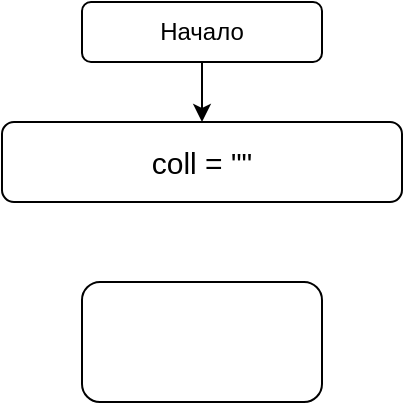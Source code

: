 <mxfile>
    <diagram id="_68Q0wgr4w59vgVVlmpJ" name="Page-1">
        <mxGraphModel dx="754" dy="837" grid="1" gridSize="10" guides="1" tooltips="1" connect="1" arrows="1" fold="1" page="1" pageScale="1" pageWidth="850" pageHeight="1100" math="0" shadow="0">
            <root>
                <mxCell id="0"/>
                <mxCell id="1" parent="0"/>
                <mxCell id="4" style="edgeStyle=none;html=1;exitX=0.5;exitY=1;exitDx=0;exitDy=0;entryX=0.5;entryY=0;entryDx=0;entryDy=0;" edge="1" parent="1" source="2" target="3">
                    <mxGeometry relative="1" as="geometry"/>
                </mxCell>
                <mxCell id="2" value="Начало" style="rounded=1;whiteSpace=wrap;html=1;" parent="1" vertex="1">
                    <mxGeometry x="365" y="20" width="120" height="30" as="geometry"/>
                </mxCell>
                <mxCell id="3" value="coll = &quot;&quot;" style="rounded=1;whiteSpace=wrap;html=1;fontSize=15;" vertex="1" parent="1">
                    <mxGeometry x="325" y="80" width="200" height="40" as="geometry"/>
                </mxCell>
                <mxCell id="5" value="" style="rounded=1;whiteSpace=wrap;html=1;fontSize=15;" vertex="1" parent="1">
                    <mxGeometry x="365" y="160" width="120" height="60" as="geometry"/>
                </mxCell>
            </root>
        </mxGraphModel>
    </diagram>
</mxfile>
